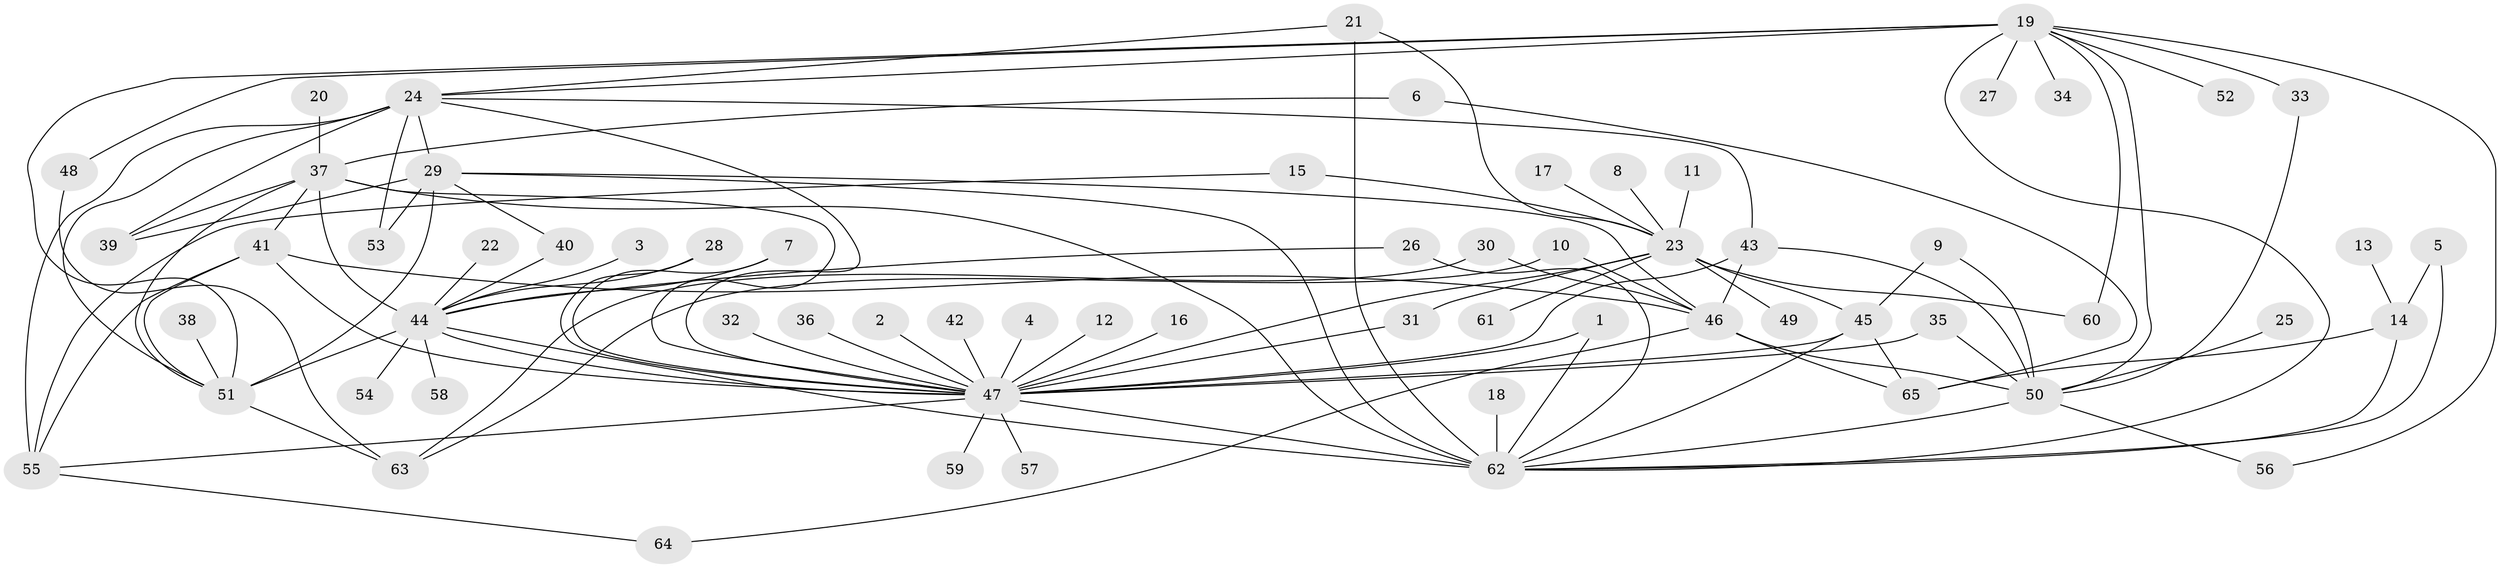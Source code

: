 // original degree distribution, {19: 0.007692307692307693, 2: 0.23076923076923078, 26: 0.007692307692307693, 7: 0.007692307692307693, 16: 0.007692307692307693, 3: 0.13076923076923078, 1: 0.45384615384615384, 15: 0.007692307692307693, 8: 0.023076923076923078, 5: 0.046153846153846156, 6: 0.046153846153846156, 12: 0.007692307692307693, 9: 0.007692307692307693, 10: 0.007692307692307693, 4: 0.007692307692307693}
// Generated by graph-tools (version 1.1) at 2025/01/03/09/25 03:01:38]
// undirected, 65 vertices, 110 edges
graph export_dot {
graph [start="1"]
  node [color=gray90,style=filled];
  1;
  2;
  3;
  4;
  5;
  6;
  7;
  8;
  9;
  10;
  11;
  12;
  13;
  14;
  15;
  16;
  17;
  18;
  19;
  20;
  21;
  22;
  23;
  24;
  25;
  26;
  27;
  28;
  29;
  30;
  31;
  32;
  33;
  34;
  35;
  36;
  37;
  38;
  39;
  40;
  41;
  42;
  43;
  44;
  45;
  46;
  47;
  48;
  49;
  50;
  51;
  52;
  53;
  54;
  55;
  56;
  57;
  58;
  59;
  60;
  61;
  62;
  63;
  64;
  65;
  1 -- 47 [weight=1.0];
  1 -- 62 [weight=1.0];
  2 -- 47 [weight=1.0];
  3 -- 44 [weight=1.0];
  4 -- 47 [weight=1.0];
  5 -- 14 [weight=1.0];
  5 -- 62 [weight=1.0];
  6 -- 37 [weight=1.0];
  6 -- 65 [weight=1.0];
  7 -- 44 [weight=1.0];
  7 -- 47 [weight=1.0];
  8 -- 23 [weight=1.0];
  9 -- 45 [weight=1.0];
  9 -- 50 [weight=1.0];
  10 -- 46 [weight=1.0];
  10 -- 63 [weight=1.0];
  11 -- 23 [weight=1.0];
  12 -- 47 [weight=1.0];
  13 -- 14 [weight=1.0];
  14 -- 62 [weight=1.0];
  14 -- 65 [weight=1.0];
  15 -- 23 [weight=1.0];
  15 -- 55 [weight=1.0];
  16 -- 47 [weight=1.0];
  17 -- 23 [weight=1.0];
  18 -- 62 [weight=1.0];
  19 -- 24 [weight=1.0];
  19 -- 27 [weight=1.0];
  19 -- 33 [weight=1.0];
  19 -- 34 [weight=1.0];
  19 -- 48 [weight=1.0];
  19 -- 50 [weight=1.0];
  19 -- 51 [weight=2.0];
  19 -- 52 [weight=1.0];
  19 -- 56 [weight=1.0];
  19 -- 60 [weight=1.0];
  19 -- 62 [weight=1.0];
  20 -- 37 [weight=1.0];
  21 -- 23 [weight=1.0];
  21 -- 24 [weight=1.0];
  21 -- 62 [weight=2.0];
  22 -- 44 [weight=1.0];
  23 -- 31 [weight=1.0];
  23 -- 45 [weight=1.0];
  23 -- 47 [weight=1.0];
  23 -- 49 [weight=1.0];
  23 -- 60 [weight=2.0];
  23 -- 61 [weight=1.0];
  24 -- 29 [weight=1.0];
  24 -- 39 [weight=1.0];
  24 -- 43 [weight=1.0];
  24 -- 47 [weight=1.0];
  24 -- 51 [weight=1.0];
  24 -- 53 [weight=1.0];
  24 -- 55 [weight=2.0];
  25 -- 50 [weight=1.0];
  26 -- 44 [weight=1.0];
  26 -- 62 [weight=1.0];
  28 -- 44 [weight=1.0];
  28 -- 47 [weight=1.0];
  29 -- 39 [weight=1.0];
  29 -- 40 [weight=1.0];
  29 -- 46 [weight=1.0];
  29 -- 51 [weight=1.0];
  29 -- 53 [weight=1.0];
  29 -- 62 [weight=1.0];
  30 -- 46 [weight=1.0];
  30 -- 63 [weight=1.0];
  31 -- 47 [weight=1.0];
  32 -- 47 [weight=1.0];
  33 -- 50 [weight=1.0];
  35 -- 47 [weight=1.0];
  35 -- 50 [weight=1.0];
  36 -- 47 [weight=1.0];
  37 -- 39 [weight=1.0];
  37 -- 41 [weight=1.0];
  37 -- 44 [weight=2.0];
  37 -- 47 [weight=1.0];
  37 -- 51 [weight=1.0];
  37 -- 62 [weight=2.0];
  38 -- 51 [weight=1.0];
  40 -- 44 [weight=1.0];
  41 -- 46 [weight=1.0];
  41 -- 47 [weight=1.0];
  41 -- 51 [weight=2.0];
  41 -- 55 [weight=1.0];
  42 -- 47 [weight=1.0];
  43 -- 46 [weight=1.0];
  43 -- 47 [weight=2.0];
  43 -- 50 [weight=1.0];
  44 -- 47 [weight=1.0];
  44 -- 51 [weight=3.0];
  44 -- 54 [weight=1.0];
  44 -- 58 [weight=1.0];
  44 -- 62 [weight=1.0];
  45 -- 47 [weight=1.0];
  45 -- 62 [weight=1.0];
  45 -- 65 [weight=1.0];
  46 -- 50 [weight=1.0];
  46 -- 64 [weight=1.0];
  46 -- 65 [weight=1.0];
  47 -- 55 [weight=1.0];
  47 -- 57 [weight=1.0];
  47 -- 59 [weight=1.0];
  47 -- 62 [weight=1.0];
  48 -- 63 [weight=1.0];
  50 -- 56 [weight=1.0];
  50 -- 62 [weight=1.0];
  51 -- 63 [weight=1.0];
  55 -- 64 [weight=1.0];
}
